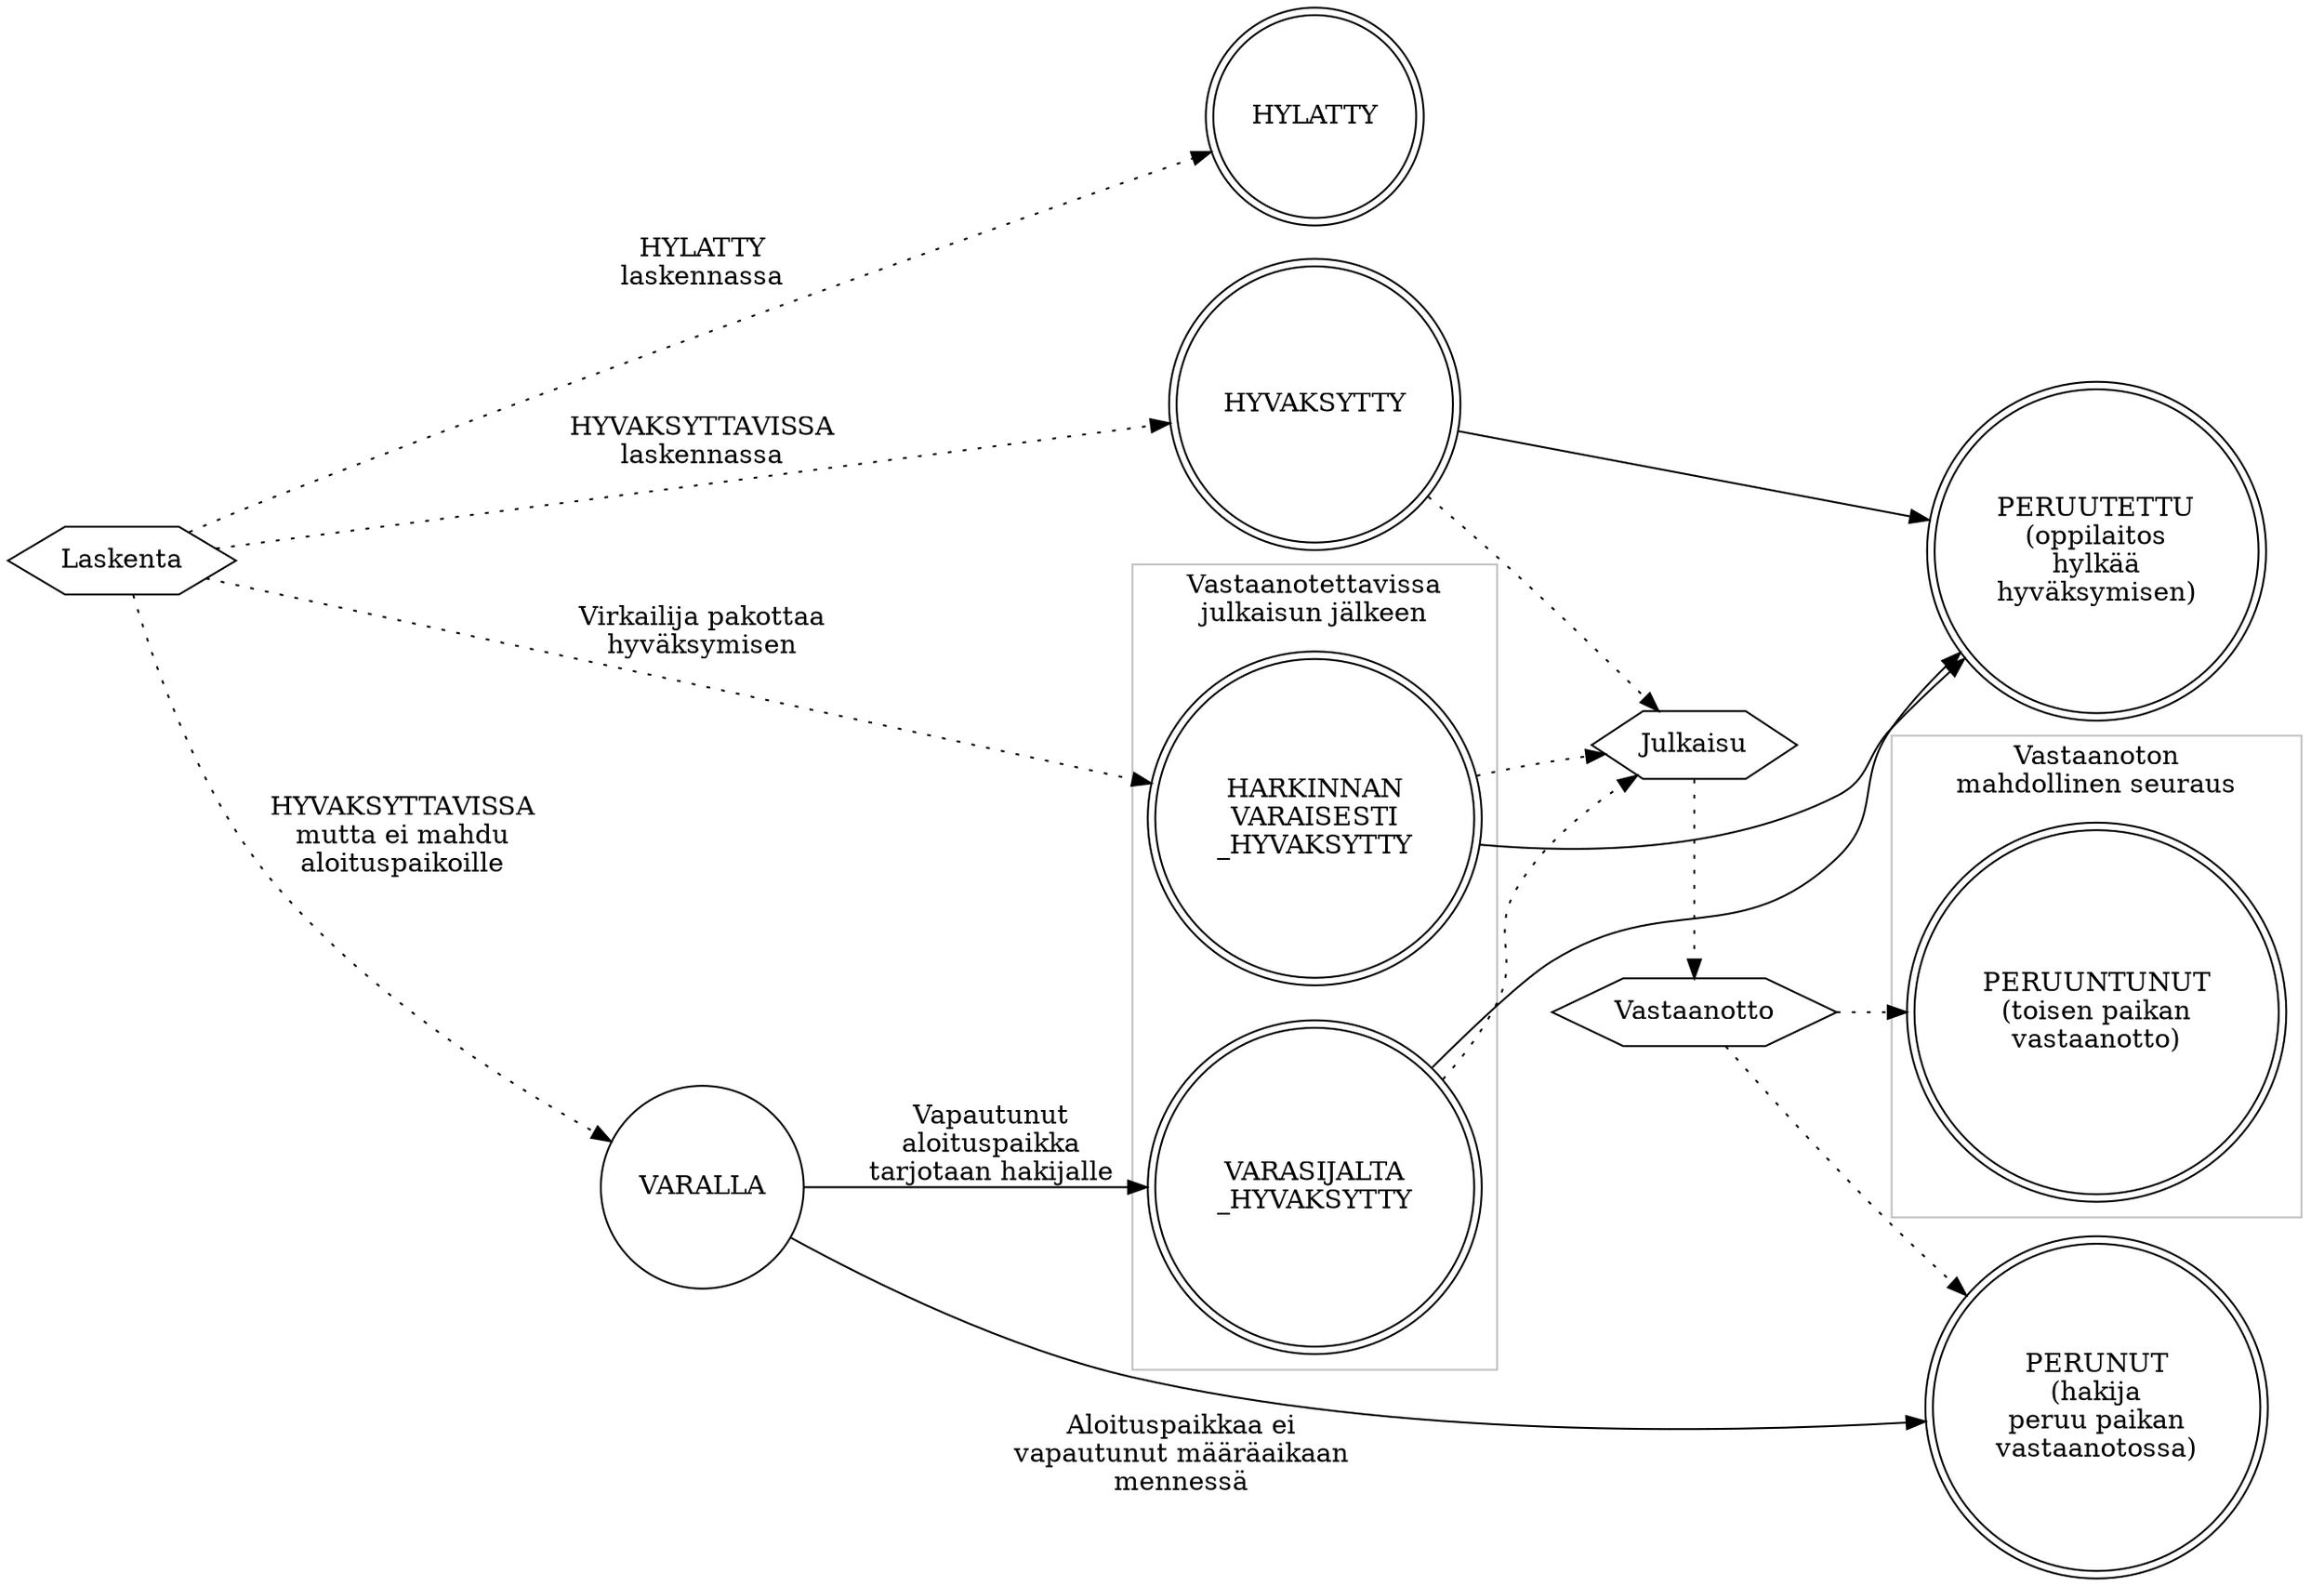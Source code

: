 digraph g {
  rankdir=LR;
  node [shape=doublecircle];

  Laskenta -> HYLATTY [label="HYLATTY\nlaskennassa" style=dotted];
  Laskenta -> HYVAKSYTTY [label="HYVAKSYTTAVISSA\nlaskennassa" style=dotted];
  Laskenta -> VARALLA [label="HYVAKSYTTAVISSA\nmutta ei mahdu\naloituspaikoille" style=dotted];
  VARALLA -> VARASIJALTA_HYVAKSYTTY [label="Vapautunut\naloituspaikka\ntarjotaan hakijalle"];
  VARALLA -> PERUNUT [xlabel="Aloituspaikkaa ei\nvapautunut määräaikaan\nmennessä"];
  PERUUNTUNUT [label="PERUUNTUNUT\n(toisen paikan\nvastaanotto)"];
  PERUNUT [label="PERUNUT\n(hakija\nperuu paikan\nvastaanotossa)"];

  Laskenta -> HARKINNANVARAISESTI_HYVAKSYTTY [label="Virkailija pakottaa\nhyväksymisen" style=dotted];

  HARKINNANVARAISESTI_HYVAKSYTTY, HYVAKSYTTY, VARASIJALTA_HYVAKSYTTY -> PERUUTETTU;

  subgraph cluster_vastaanotto {
    label="Vastaanoton\nmahdollinen seuraus";
    color=gray;
    rank=same;
    PERUUNTUNUT, PERUNUT;
  }

  subgraph cluster_hyvaksytty {
    label="Vastaanotettavissa\njulkaisun jälkeen";
    color=gray;
    rank=same;
    HYVAKSYTTY
    HARKINNANVARAISESTI_HYVAKSYTTY [label="HARKINNAN\nVARAISESTI\n_HYVAKSYTTY"];
    VARASIJALTA_HYVAKSYTTY [label="VARASIJALTA\n_HYVAKSYTTY"];
  }

  VARALLA [shape=circle];
  Laskenta, Julkaisu, Vastaanotto [shape=hexagon];

  { rank=same; Julkaisu, Vastaanotto }
  { rank=same; HYLATTY; HYVAKSYTTY; }
  { rank=same; PERUUTETTU [label="PERUUTETTU\n(oppilaitos\nhylkää\nhyväksymisen)"]; PERUNUT; }

  HARKINNANVARAISESTI_HYVAKSYTTY, HYVAKSYTTY, VARASIJALTA_HYVAKSYTTY -> Julkaisu -> Vastaanotto -> PERUNUT, PERUUNTUNUT [style=dotted];
}
